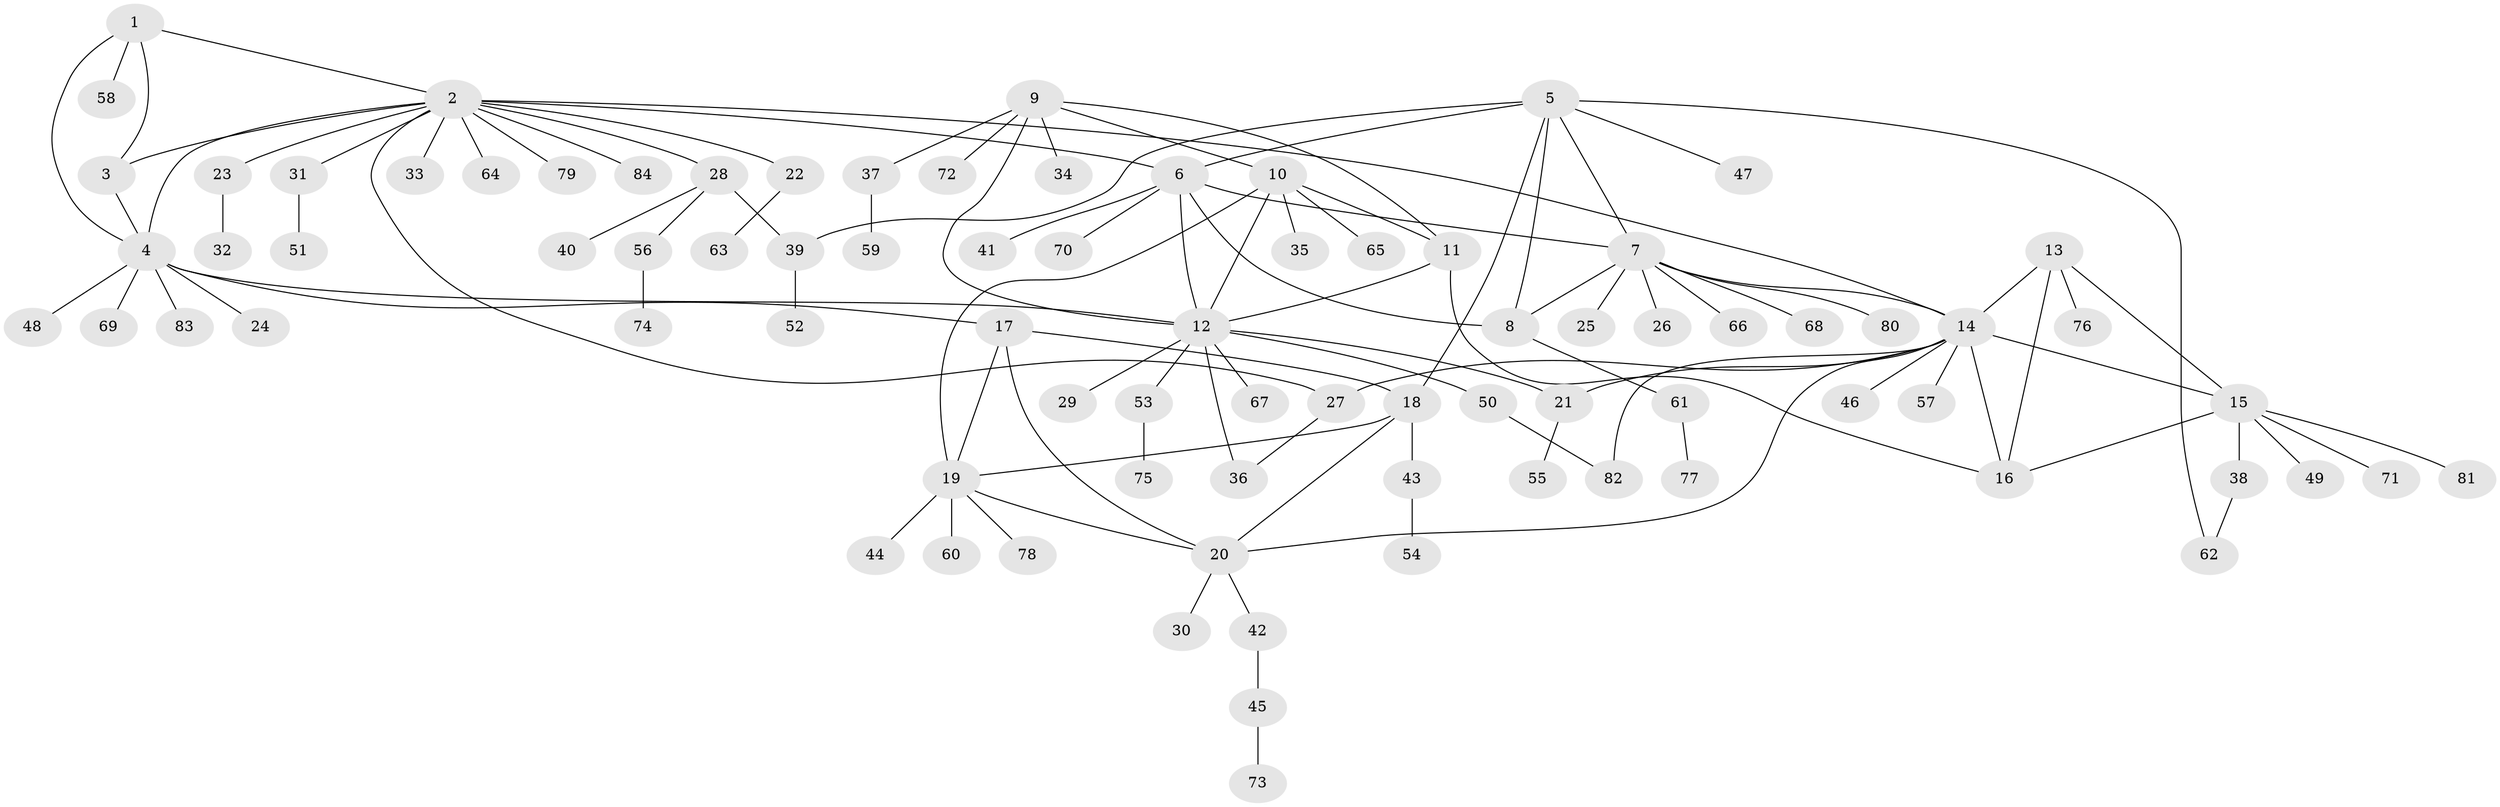 // coarse degree distribution, {3: 0.13953488372093023, 11: 0.023255813953488372, 5: 0.11627906976744186, 6: 0.023255813953488372, 8: 0.023255813953488372, 4: 0.11627906976744186, 9: 0.023255813953488372, 10: 0.023255813953488372, 2: 0.11627906976744186, 1: 0.3953488372093023}
// Generated by graph-tools (version 1.1) at 2025/52/03/04/25 22:52:49]
// undirected, 84 vertices, 110 edges
graph export_dot {
  node [color=gray90,style=filled];
  1;
  2;
  3;
  4;
  5;
  6;
  7;
  8;
  9;
  10;
  11;
  12;
  13;
  14;
  15;
  16;
  17;
  18;
  19;
  20;
  21;
  22;
  23;
  24;
  25;
  26;
  27;
  28;
  29;
  30;
  31;
  32;
  33;
  34;
  35;
  36;
  37;
  38;
  39;
  40;
  41;
  42;
  43;
  44;
  45;
  46;
  47;
  48;
  49;
  50;
  51;
  52;
  53;
  54;
  55;
  56;
  57;
  58;
  59;
  60;
  61;
  62;
  63;
  64;
  65;
  66;
  67;
  68;
  69;
  70;
  71;
  72;
  73;
  74;
  75;
  76;
  77;
  78;
  79;
  80;
  81;
  82;
  83;
  84;
  1 -- 2;
  1 -- 3;
  1 -- 4;
  1 -- 58;
  2 -- 3;
  2 -- 4;
  2 -- 6;
  2 -- 14;
  2 -- 22;
  2 -- 23;
  2 -- 27;
  2 -- 28;
  2 -- 31;
  2 -- 33;
  2 -- 64;
  2 -- 79;
  2 -- 84;
  3 -- 4;
  4 -- 12;
  4 -- 17;
  4 -- 24;
  4 -- 48;
  4 -- 69;
  4 -- 83;
  5 -- 6;
  5 -- 7;
  5 -- 8;
  5 -- 18;
  5 -- 39;
  5 -- 47;
  5 -- 62;
  6 -- 7;
  6 -- 8;
  6 -- 12;
  6 -- 41;
  6 -- 70;
  7 -- 8;
  7 -- 14;
  7 -- 25;
  7 -- 26;
  7 -- 66;
  7 -- 68;
  7 -- 80;
  8 -- 61;
  9 -- 10;
  9 -- 11;
  9 -- 12;
  9 -- 34;
  9 -- 37;
  9 -- 72;
  10 -- 11;
  10 -- 12;
  10 -- 19;
  10 -- 35;
  10 -- 65;
  11 -- 12;
  11 -- 16;
  12 -- 21;
  12 -- 29;
  12 -- 36;
  12 -- 50;
  12 -- 53;
  12 -- 67;
  13 -- 14;
  13 -- 15;
  13 -- 16;
  13 -- 76;
  14 -- 15;
  14 -- 16;
  14 -- 20;
  14 -- 21;
  14 -- 27;
  14 -- 46;
  14 -- 57;
  14 -- 82;
  15 -- 16;
  15 -- 38;
  15 -- 49;
  15 -- 71;
  15 -- 81;
  17 -- 18;
  17 -- 19;
  17 -- 20;
  18 -- 19;
  18 -- 20;
  18 -- 43;
  19 -- 20;
  19 -- 44;
  19 -- 60;
  19 -- 78;
  20 -- 30;
  20 -- 42;
  21 -- 55;
  22 -- 63;
  23 -- 32;
  27 -- 36;
  28 -- 39;
  28 -- 40;
  28 -- 56;
  31 -- 51;
  37 -- 59;
  38 -- 62;
  39 -- 52;
  42 -- 45;
  43 -- 54;
  45 -- 73;
  50 -- 82;
  53 -- 75;
  56 -- 74;
  61 -- 77;
}
